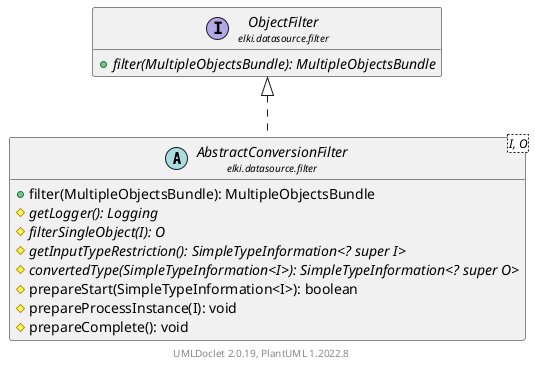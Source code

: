 @startuml
    remove .*\.(Instance|Par|Parameterizer|Factory)$
    set namespaceSeparator none
    hide empty fields
    hide empty methods

    abstract class "<size:14>AbstractConversionFilter\n<size:10>elki.datasource.filter" as elki.datasource.filter.AbstractConversionFilter<I, O> [[AbstractConversionFilter.html]] {
        +filter(MultipleObjectsBundle): MultipleObjectsBundle
        {abstract} #getLogger(): Logging
        {abstract} #filterSingleObject(I): O
        {abstract} #getInputTypeRestriction(): SimpleTypeInformation<? super I>
        {abstract} #convertedType(SimpleTypeInformation<​I>): SimpleTypeInformation<? super O>
        #prepareStart(SimpleTypeInformation<​I>): boolean
        #prepareProcessInstance(I): void
        #prepareComplete(): void
    }

    interface "<size:14>ObjectFilter\n<size:10>elki.datasource.filter" as elki.datasource.filter.ObjectFilter [[ObjectFilter.html]] {
        {abstract} +filter(MultipleObjectsBundle): MultipleObjectsBundle
    }

    elki.datasource.filter.ObjectFilter <|.. elki.datasource.filter.AbstractConversionFilter

    center footer UMLDoclet 2.0.19, PlantUML 1.2022.8
@enduml
